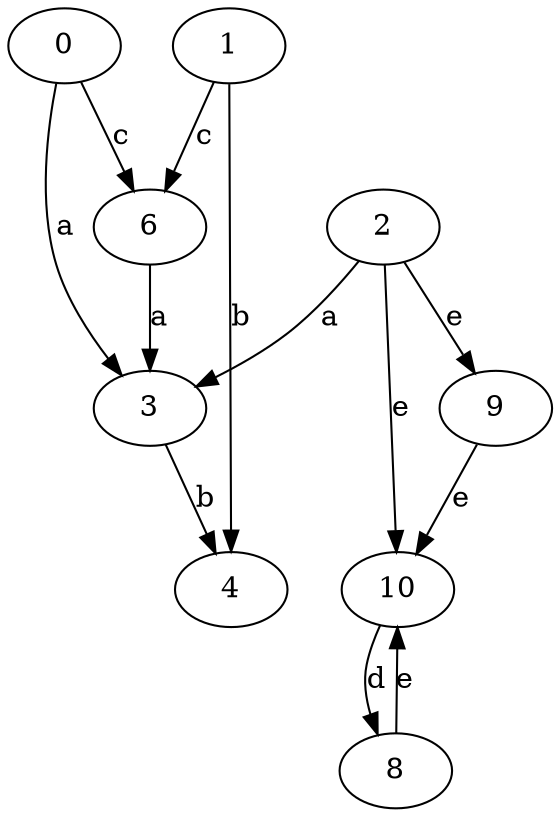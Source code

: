 strict digraph  {
2;
0;
3;
4;
6;
8;
9;
10;
1;
2 -> 3  [label=a];
2 -> 9  [label=e];
2 -> 10  [label=e];
0 -> 3  [label=a];
0 -> 6  [label=c];
3 -> 4  [label=b];
6 -> 3  [label=a];
8 -> 10  [label=e];
9 -> 10  [label=e];
10 -> 8  [label=d];
1 -> 4  [label=b];
1 -> 6  [label=c];
}
